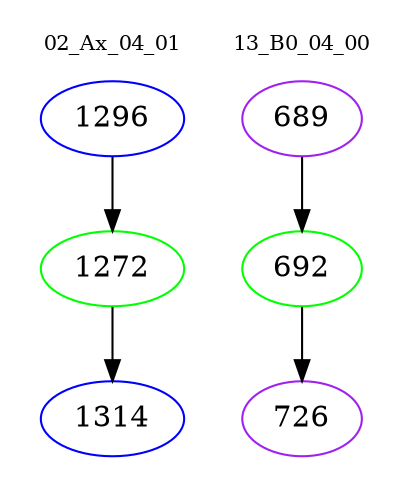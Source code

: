 digraph{
subgraph cluster_0 {
color = white
label = "02_Ax_04_01";
fontsize=10;
T0_1296 [label="1296", color="blue"]
T0_1296 -> T0_1272 [color="black"]
T0_1272 [label="1272", color="green"]
T0_1272 -> T0_1314 [color="black"]
T0_1314 [label="1314", color="blue"]
}
subgraph cluster_1 {
color = white
label = "13_B0_04_00";
fontsize=10;
T1_689 [label="689", color="purple"]
T1_689 -> T1_692 [color="black"]
T1_692 [label="692", color="green"]
T1_692 -> T1_726 [color="black"]
T1_726 [label="726", color="purple"]
}
}
